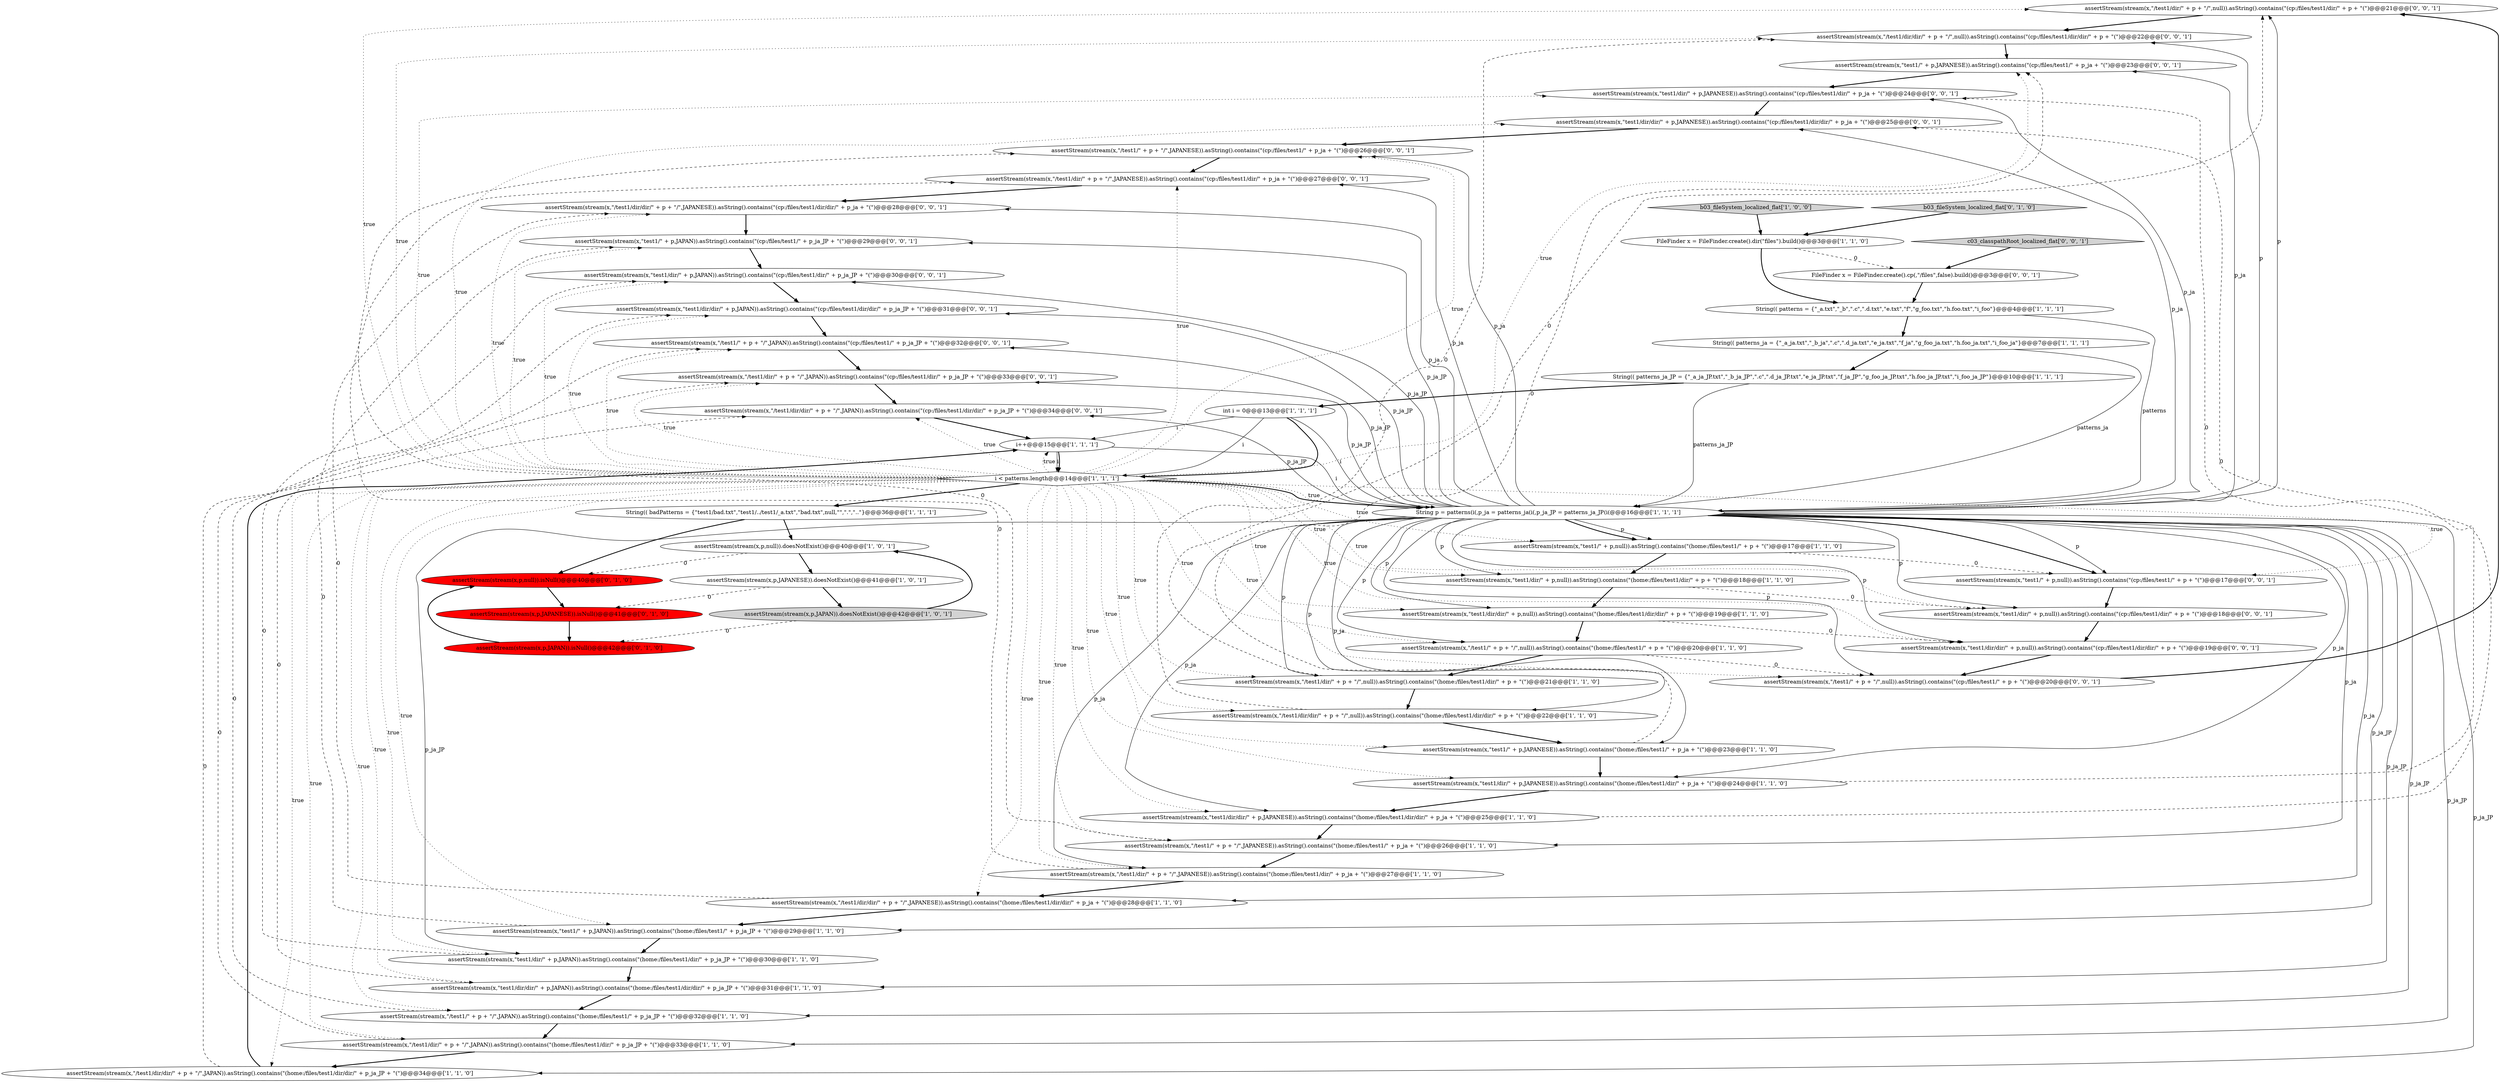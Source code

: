 digraph {
43 [style = filled, label = "assertStream(stream(x,\"/test1/dir/\" + p + \"/\",null)).asString().contains(\"(cp:/files/test1/dir/\" + p + \"(\")@@@21@@@['0', '0', '1']", fillcolor = white, shape = ellipse image = "AAA0AAABBB3BBB"];
27 [style = filled, label = "assertStream(stream(x,\"/test1/\" + p + \"/\",JAPAN)).asString().contains(\"(home:/files/test1/\" + p_ja_JP + \"(\")@@@32@@@['1', '1', '0']", fillcolor = white, shape = ellipse image = "AAA0AAABBB1BBB"];
14 [style = filled, label = "assertStream(stream(x,\"test1/dir/dir/\" + p,null)).asString().contains(\"(home:/files/test1/dir/dir/\" + p + \"(\")@@@19@@@['1', '1', '0']", fillcolor = white, shape = ellipse image = "AAA0AAABBB1BBB"];
33 [style = filled, label = "assertStream(stream(x,p,null)).isNull()@@@40@@@['0', '1', '0']", fillcolor = red, shape = ellipse image = "AAA1AAABBB2BBB"];
0 [style = filled, label = "String(( patterns = {\"_a.txt\",\"_b\",\".c\",\".d.txt\",\"e.txt\",\"f\",\"g_foo.txt\",\"h.foo.txt\",\"i_foo\"}@@@4@@@['1', '1', '1']", fillcolor = white, shape = ellipse image = "AAA0AAABBB1BBB"];
20 [style = filled, label = "assertStream(stream(x,\"/test1/dir/dir/\" + p + \"/\",JAPAN)).asString().contains(\"(home:/files/test1/dir/dir/\" + p_ja_JP + \"(\")@@@34@@@['1', '1', '0']", fillcolor = white, shape = ellipse image = "AAA0AAABBB1BBB"];
52 [style = filled, label = "c03_classpathRoot_localized_flat['0', '0', '1']", fillcolor = lightgray, shape = diamond image = "AAA0AAABBB3BBB"];
38 [style = filled, label = "assertStream(stream(x,\"test1/dir/\" + p,JAPAN)).asString().contains(\"(cp:/files/test1/dir/\" + p_ja_JP + \"(\")@@@30@@@['0', '0', '1']", fillcolor = white, shape = ellipse image = "AAA0AAABBB3BBB"];
22 [style = filled, label = "assertStream(stream(x,\"/test1/dir/\" + p + \"/\",JAPAN)).asString().contains(\"(home:/files/test1/dir/\" + p_ja_JP + \"(\")@@@33@@@['1', '1', '0']", fillcolor = white, shape = ellipse image = "AAA0AAABBB1BBB"];
7 [style = filled, label = "assertStream(stream(x,\"test1/dir/dir/\" + p,JAPAN)).asString().contains(\"(home:/files/test1/dir/dir/\" + p_ja_JP + \"(\")@@@31@@@['1', '1', '0']", fillcolor = white, shape = ellipse image = "AAA0AAABBB1BBB"];
12 [style = filled, label = "assertStream(stream(x,\"/test1/dir/\" + p + \"/\",JAPANESE)).asString().contains(\"(home:/files/test1/dir/\" + p_ja + \"(\")@@@27@@@['1', '1', '0']", fillcolor = white, shape = ellipse image = "AAA0AAABBB1BBB"];
25 [style = filled, label = "assertStream(stream(x,\"test1/\" + p,null)).asString().contains(\"(home:/files/test1/\" + p + \"(\")@@@17@@@['1', '1', '0']", fillcolor = white, shape = ellipse image = "AAA0AAABBB1BBB"];
5 [style = filled, label = "assertStream(stream(x,\"/test1/dir/dir/\" + p + \"/\",JAPANESE)).asString().contains(\"(home:/files/test1/dir/dir/\" + p_ja + \"(\")@@@28@@@['1', '1', '0']", fillcolor = white, shape = ellipse image = "AAA0AAABBB1BBB"];
34 [style = filled, label = "assertStream(stream(x,p,JAPANESE)).isNull()@@@41@@@['0', '1', '0']", fillcolor = red, shape = ellipse image = "AAA1AAABBB2BBB"];
45 [style = filled, label = "assertStream(stream(x,\"test1/dir/\" + p,JAPANESE)).asString().contains(\"(cp:/files/test1/dir/\" + p_ja + \"(\")@@@24@@@['0', '0', '1']", fillcolor = white, shape = ellipse image = "AAA0AAABBB3BBB"];
48 [style = filled, label = "assertStream(stream(x,\"test1/\" + p,JAPAN)).asString().contains(\"(cp:/files/test1/\" + p_ja_JP + \"(\")@@@29@@@['0', '0', '1']", fillcolor = white, shape = ellipse image = "AAA0AAABBB3BBB"];
17 [style = filled, label = "int i = 0@@@13@@@['1', '1', '1']", fillcolor = white, shape = ellipse image = "AAA0AAABBB1BBB"];
44 [style = filled, label = "assertStream(stream(x,\"test1/\" + p,JAPANESE)).asString().contains(\"(cp:/files/test1/\" + p_ja + \"(\")@@@23@@@['0', '0', '1']", fillcolor = white, shape = ellipse image = "AAA0AAABBB3BBB"];
13 [style = filled, label = "String(( badPatterns = {\"test1/bad.txt\",\"test1/../test1/_a.txt\",\"bad.txt\",null,\"\",\".\",\"..\"}@@@36@@@['1', '1', '1']", fillcolor = white, shape = ellipse image = "AAA0AAABBB1BBB"];
53 [style = filled, label = "assertStream(stream(x,\"test1/dir/\" + p,null)).asString().contains(\"(cp:/files/test1/dir/\" + p + \"(\")@@@18@@@['0', '0', '1']", fillcolor = white, shape = ellipse image = "AAA0AAABBB3BBB"];
31 [style = filled, label = "b03_fileSystem_localized_flat['0', '1', '0']", fillcolor = lightgray, shape = diamond image = "AAA0AAABBB2BBB"];
42 [style = filled, label = "assertStream(stream(x,\"/test1/\" + p + \"/\",null)).asString().contains(\"(cp:/files/test1/\" + p + \"(\")@@@20@@@['0', '0', '1']", fillcolor = white, shape = ellipse image = "AAA0AAABBB3BBB"];
1 [style = filled, label = "assertStream(stream(x,\"/test1/\" + p + \"/\",null)).asString().contains(\"(home:/files/test1/\" + p + \"(\")@@@20@@@['1', '1', '0']", fillcolor = white, shape = ellipse image = "AAA0AAABBB1BBB"];
47 [style = filled, label = "assertStream(stream(x,\"/test1/\" + p + \"/\",JAPANESE)).asString().contains(\"(cp:/files/test1/\" + p_ja + \"(\")@@@26@@@['0', '0', '1']", fillcolor = white, shape = ellipse image = "AAA0AAABBB3BBB"];
51 [style = filled, label = "assertStream(stream(x,\"test1/dir/dir/\" + p,JAPAN)).asString().contains(\"(cp:/files/test1/dir/dir/\" + p_ja_JP + \"(\")@@@31@@@['0', '0', '1']", fillcolor = white, shape = ellipse image = "AAA0AAABBB3BBB"];
28 [style = filled, label = "assertStream(stream(x,\"/test1/\" + p + \"/\",JAPANESE)).asString().contains(\"(home:/files/test1/\" + p_ja + \"(\")@@@26@@@['1', '1', '0']", fillcolor = white, shape = ellipse image = "AAA0AAABBB1BBB"];
49 [style = filled, label = "assertStream(stream(x,\"/test1/dir/dir/\" + p + \"/\",JAPAN)).asString().contains(\"(cp:/files/test1/dir/dir/\" + p_ja_JP + \"(\")@@@34@@@['0', '0', '1']", fillcolor = white, shape = ellipse image = "AAA0AAABBB3BBB"];
2 [style = filled, label = "assertStream(stream(x,\"test1/dir/\" + p,null)).asString().contains(\"(home:/files/test1/dir/\" + p + \"(\")@@@18@@@['1', '1', '0']", fillcolor = white, shape = ellipse image = "AAA0AAABBB1BBB"];
30 [style = filled, label = "String p = patterns(i(,p_ja = patterns_ja(i(,p_ja_JP = patterns_ja_JP(i(@@@16@@@['1', '1', '1']", fillcolor = white, shape = ellipse image = "AAA0AAABBB1BBB"];
16 [style = filled, label = "i++@@@15@@@['1', '1', '1']", fillcolor = white, shape = ellipse image = "AAA0AAABBB1BBB"];
39 [style = filled, label = "assertStream(stream(x,\"test1/dir/dir/\" + p,null)).asString().contains(\"(cp:/files/test1/dir/dir/\" + p + \"(\")@@@19@@@['0', '0', '1']", fillcolor = white, shape = ellipse image = "AAA0AAABBB3BBB"];
19 [style = filled, label = "assertStream(stream(x,\"/test1/dir/\" + p + \"/\",null)).asString().contains(\"(home:/files/test1/dir/\" + p + \"(\")@@@21@@@['1', '1', '0']", fillcolor = white, shape = ellipse image = "AAA0AAABBB1BBB"];
9 [style = filled, label = "String(( patterns_ja_JP = {\"_a_ja_JP.txt\",\"_b_ja_JP\",\".c\",\".d_ja_JP.txt\",\"e_ja_JP.txt\",\"f_ja_JP\",\"g_foo_ja_JP.txt\",\"h.foo_ja_JP.txt\",\"i_foo_ja_JP\"}@@@10@@@['1', '1', '1']", fillcolor = white, shape = ellipse image = "AAA0AAABBB1BBB"];
15 [style = filled, label = "assertStream(stream(x,\"test1/dir/\" + p,JAPAN)).asString().contains(\"(home:/files/test1/dir/\" + p_ja_JP + \"(\")@@@30@@@['1', '1', '0']", fillcolor = white, shape = ellipse image = "AAA0AAABBB1BBB"];
18 [style = filled, label = "assertStream(stream(x,\"test1/\" + p,JAPANESE)).asString().contains(\"(home:/files/test1/\" + p_ja + \"(\")@@@23@@@['1', '1', '0']", fillcolor = white, shape = ellipse image = "AAA0AAABBB1BBB"];
4 [style = filled, label = "FileFinder x = FileFinder.create().dir(\"files\").build()@@@3@@@['1', '1', '0']", fillcolor = white, shape = ellipse image = "AAA0AAABBB1BBB"];
23 [style = filled, label = "String(( patterns_ja = {\"_a_ja.txt\",\"_b_ja\",\".c\",\".d_ja.txt\",\"e_ja.txt\",\"f_ja\",\"g_foo_ja.txt\",\"h.foo_ja.txt\",\"i_foo_ja\"}@@@7@@@['1', '1', '1']", fillcolor = white, shape = ellipse image = "AAA0AAABBB1BBB"];
37 [style = filled, label = "assertStream(stream(x,\"test1/\" + p,null)).asString().contains(\"(cp:/files/test1/\" + p + \"(\")@@@17@@@['0', '0', '1']", fillcolor = white, shape = ellipse image = "AAA0AAABBB3BBB"];
11 [style = filled, label = "assertStream(stream(x,\"test1/dir/\" + p,JAPANESE)).asString().contains(\"(home:/files/test1/dir/\" + p_ja + \"(\")@@@24@@@['1', '1', '0']", fillcolor = white, shape = ellipse image = "AAA0AAABBB1BBB"];
3 [style = filled, label = "assertStream(stream(x,\"test1/dir/dir/\" + p,JAPANESE)).asString().contains(\"(home:/files/test1/dir/dir/\" + p_ja + \"(\")@@@25@@@['1', '1', '0']", fillcolor = white, shape = ellipse image = "AAA0AAABBB1BBB"];
24 [style = filled, label = "assertStream(stream(x,\"/test1/dir/dir/\" + p + \"/\",null)).asString().contains(\"(home:/files/test1/dir/dir/\" + p + \"(\")@@@22@@@['1', '1', '0']", fillcolor = white, shape = ellipse image = "AAA0AAABBB1BBB"];
50 [style = filled, label = "assertStream(stream(x,\"/test1/dir/dir/\" + p + \"/\",null)).asString().contains(\"(cp:/files/test1/dir/dir/\" + p + \"(\")@@@22@@@['0', '0', '1']", fillcolor = white, shape = ellipse image = "AAA0AAABBB3BBB"];
41 [style = filled, label = "FileFinder x = FileFinder.create().cp(,\"/files\",false).build()@@@3@@@['0', '0', '1']", fillcolor = white, shape = ellipse image = "AAA0AAABBB3BBB"];
21 [style = filled, label = "i < patterns.length@@@14@@@['1', '1', '1']", fillcolor = white, shape = diamond image = "AAA0AAABBB1BBB"];
46 [style = filled, label = "assertStream(stream(x,\"/test1/dir/\" + p + \"/\",JAPAN)).asString().contains(\"(cp:/files/test1/dir/\" + p_ja_JP + \"(\")@@@33@@@['0', '0', '1']", fillcolor = white, shape = ellipse image = "AAA0AAABBB3BBB"];
6 [style = filled, label = "assertStream(stream(x,p,JAPANESE)).doesNotExist()@@@41@@@['1', '0', '1']", fillcolor = white, shape = ellipse image = "AAA0AAABBB1BBB"];
8 [style = filled, label = "b03_fileSystem_localized_flat['1', '0', '0']", fillcolor = lightgray, shape = diamond image = "AAA0AAABBB1BBB"];
10 [style = filled, label = "assertStream(stream(x,p,null)).doesNotExist()@@@40@@@['1', '0', '1']", fillcolor = white, shape = ellipse image = "AAA0AAABBB1BBB"];
26 [style = filled, label = "assertStream(stream(x,p,JAPAN)).doesNotExist()@@@42@@@['1', '0', '1']", fillcolor = lightgray, shape = ellipse image = "AAA0AAABBB1BBB"];
36 [style = filled, label = "assertStream(stream(x,\"/test1/dir/dir/\" + p + \"/\",JAPANESE)).asString().contains(\"(cp:/files/test1/dir/dir/\" + p_ja + \"(\")@@@28@@@['0', '0', '1']", fillcolor = white, shape = ellipse image = "AAA0AAABBB3BBB"];
32 [style = filled, label = "assertStream(stream(x,p,JAPAN)).isNull()@@@42@@@['0', '1', '0']", fillcolor = red, shape = ellipse image = "AAA1AAABBB2BBB"];
54 [style = filled, label = "assertStream(stream(x,\"/test1/dir/\" + p + \"/\",JAPANESE)).asString().contains(\"(cp:/files/test1/dir/\" + p_ja + \"(\")@@@27@@@['0', '0', '1']", fillcolor = white, shape = ellipse image = "AAA0AAABBB3BBB"];
40 [style = filled, label = "assertStream(stream(x,\"test1/dir/dir/\" + p,JAPANESE)).asString().contains(\"(cp:/files/test1/dir/dir/\" + p_ja + \"(\")@@@25@@@['0', '0', '1']", fillcolor = white, shape = ellipse image = "AAA0AAABBB3BBB"];
35 [style = filled, label = "assertStream(stream(x,\"/test1/\" + p + \"/\",JAPAN)).asString().contains(\"(cp:/files/test1/\" + p_ja_JP + \"(\")@@@32@@@['0', '0', '1']", fillcolor = white, shape = ellipse image = "AAA0AAABBB3BBB"];
29 [style = filled, label = "assertStream(stream(x,\"test1/\" + p,JAPAN)).asString().contains(\"(home:/files/test1/\" + p_ja_JP + \"(\")@@@29@@@['1', '1', '0']", fillcolor = white, shape = ellipse image = "AAA0AAABBB1BBB"];
1->42 [style = dashed, label="0"];
21->12 [style = dotted, label="true"];
41->0 [style = bold, label=""];
29->15 [style = bold, label=""];
30->7 [style = solid, label="p_ja_JP"];
49->16 [style = bold, label=""];
3->40 [style = dashed, label="0"];
12->5 [style = bold, label=""];
21->11 [style = dotted, label="true"];
21->15 [style = dotted, label="true"];
26->10 [style = bold, label=""];
21->18 [style = dotted, label="true"];
38->51 [style = bold, label=""];
50->44 [style = bold, label=""];
21->27 [style = dotted, label="true"];
6->34 [style = dashed, label="0"];
21->30 [style = bold, label=""];
53->39 [style = bold, label=""];
0->30 [style = solid, label="patterns"];
21->38 [style = dotted, label="true"];
19->24 [style = bold, label=""];
30->3 [style = solid, label="p_ja"];
15->38 [style = dashed, label="0"];
37->53 [style = bold, label=""];
20->16 [style = bold, label=""];
30->11 [style = solid, label="p_ja"];
21->24 [style = dotted, label="true"];
21->7 [style = dotted, label="true"];
2->14 [style = bold, label=""];
40->47 [style = bold, label=""];
30->35 [style = solid, label="p_ja_JP"];
21->39 [style = dotted, label="true"];
30->45 [style = solid, label="p_ja"];
34->32 [style = bold, label=""];
21->37 [style = dotted, label="true"];
25->37 [style = dashed, label="0"];
8->4 [style = bold, label=""];
17->21 [style = bold, label=""];
21->13 [style = bold, label=""];
21->5 [style = dotted, label="true"];
5->29 [style = bold, label=""];
21->42 [style = dotted, label="true"];
21->20 [style = dotted, label="true"];
16->21 [style = solid, label="i"];
21->29 [style = dotted, label="true"];
28->47 [style = dashed, label="0"];
18->11 [style = bold, label=""];
30->19 [style = solid, label="p"];
31->4 [style = bold, label=""];
9->17 [style = bold, label=""];
21->22 [style = dotted, label="true"];
21->50 [style = dotted, label="true"];
30->20 [style = solid, label="p_ja_JP"];
51->35 [style = bold, label=""];
24->18 [style = bold, label=""];
27->22 [style = bold, label=""];
30->42 [style = solid, label="p"];
25->2 [style = bold, label=""];
30->27 [style = solid, label="p_ja_JP"];
17->21 [style = solid, label="i"];
21->28 [style = dotted, label="true"];
4->0 [style = bold, label=""];
30->1 [style = solid, label="p"];
21->48 [style = dotted, label="true"];
30->38 [style = solid, label="p_ja_JP"];
30->37 [style = solid, label="p"];
30->25 [style = solid, label="p"];
21->54 [style = dotted, label="true"];
0->23 [style = bold, label=""];
20->49 [style = dashed, label="0"];
22->20 [style = bold, label=""];
47->54 [style = bold, label=""];
21->30 [style = dotted, label="true"];
21->40 [style = dotted, label="true"];
24->50 [style = dashed, label="0"];
16->30 [style = solid, label="i"];
30->22 [style = solid, label="p_ja_JP"];
7->51 [style = dashed, label="0"];
21->16 [style = dotted, label="true"];
1->19 [style = bold, label=""];
39->42 [style = bold, label=""];
44->45 [style = bold, label=""];
21->35 [style = dotted, label="true"];
4->41 [style = dashed, label="0"];
13->10 [style = bold, label=""];
30->36 [style = solid, label="p_ja"];
11->45 [style = dashed, label="0"];
6->26 [style = bold, label=""];
21->46 [style = dotted, label="true"];
26->32 [style = dashed, label="0"];
30->48 [style = solid, label="p_ja_JP"];
52->41 [style = bold, label=""];
30->2 [style = solid, label="p"];
14->39 [style = dashed, label="0"];
21->2 [style = dotted, label="true"];
21->51 [style = dotted, label="true"];
28->12 [style = bold, label=""];
21->49 [style = dotted, label="true"];
10->6 [style = bold, label=""];
32->33 [style = bold, label=""];
29->48 [style = dashed, label="0"];
21->25 [style = dotted, label="true"];
18->44 [style = dashed, label="0"];
3->28 [style = bold, label=""];
30->39 [style = solid, label="p"];
12->54 [style = dashed, label="0"];
54->36 [style = bold, label=""];
11->3 [style = bold, label=""];
21->53 [style = dotted, label="true"];
21->3 [style = dotted, label="true"];
17->30 [style = solid, label="i"];
30->53 [style = solid, label="p"];
30->47 [style = solid, label="p_ja"];
30->49 [style = solid, label="p_ja_JP"];
21->45 [style = dotted, label="true"];
30->5 [style = solid, label="p_ja"];
30->15 [style = solid, label="p_ja_JP"];
27->35 [style = dashed, label="0"];
45->40 [style = bold, label=""];
9->30 [style = solid, label="patterns_ja_JP"];
30->28 [style = solid, label="p_ja"];
21->43 [style = dotted, label="true"];
21->47 [style = dotted, label="true"];
30->44 [style = solid, label="p_ja"];
42->43 [style = bold, label=""];
43->50 [style = bold, label=""];
30->51 [style = solid, label="p_ja_JP"];
15->7 [style = bold, label=""];
30->46 [style = solid, label="p_ja_JP"];
21->1 [style = dotted, label="true"];
30->50 [style = solid, label="p"];
46->49 [style = bold, label=""];
22->46 [style = dashed, label="0"];
30->25 [style = bold, label=""];
10->33 [style = dashed, label="0"];
30->37 [style = bold, label=""];
5->36 [style = dashed, label="0"];
14->1 [style = bold, label=""];
21->36 [style = dotted, label="true"];
2->53 [style = dashed, label="0"];
17->16 [style = solid, label="i"];
48->38 [style = bold, label=""];
21->44 [style = dotted, label="true"];
23->30 [style = solid, label="patterns_ja"];
30->54 [style = solid, label="p_ja"];
16->21 [style = bold, label=""];
30->40 [style = solid, label="p_ja"];
19->43 [style = dashed, label="0"];
21->19 [style = dotted, label="true"];
36->48 [style = bold, label=""];
30->29 [style = solid, label="p_ja_JP"];
30->12 [style = solid, label="p_ja"];
7->27 [style = bold, label=""];
30->14 [style = solid, label="p"];
30->24 [style = solid, label="p"];
21->14 [style = dotted, label="true"];
30->18 [style = solid, label="p_ja"];
13->33 [style = bold, label=""];
23->9 [style = bold, label=""];
33->34 [style = bold, label=""];
30->43 [style = solid, label="p"];
35->46 [style = bold, label=""];
}

